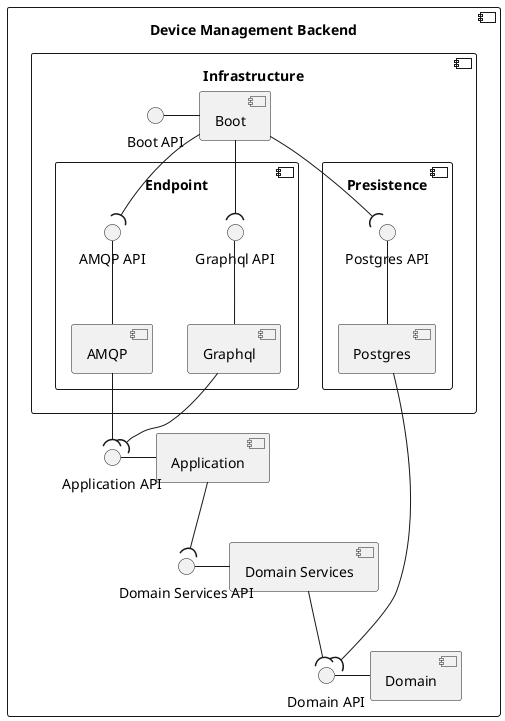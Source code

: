 @startuml device-management-backend

component "Device Management Backend" {
    component "Application" as APP
    component "Domain" as DOM
    component "Domain Services" as DOM_SERV
    component "Infrastructure" as INFRA {
        component "Boot" as BOOT
        component "Presistence" as PERSIST {
            component "Postgres" as POSTG
            interface "Postgres API" as POSTG_API
        }
        component "Endpoint" as ENDPOINT {
            component "Graphql" as GRAPH
            component "AMQP" as AMQP
            interface "Graphql API" as GRAPH_API
            interface "AMQP API" as AMQP_API
        }
        interface "Boot API" as BOOT_API
    }

    interface "Application API" as APP_API
    interface "Domain API" as DOM_API
    interface "Domain Services API" as DOM_SERV_API

    GRAPH_API -- GRAPH
    DOM_API - DOM
    DOM_SERV_API - DOM_SERV

    POSTG_API -- POSTG
    AMQP_API -- AMQP
    APP_API - APP
    BOOT_API - BOOT

    AMQP --( APP_API
    POSTG --( DOM_API
    GRAPH --( APP_API
    APP --( DOM_SERV_API
    DOM_SERV --( DOM_API
    BOOT --( GRAPH_API
    BOOT --( POSTG_API
    BOOT --( AMQP_API
}

@enduml
